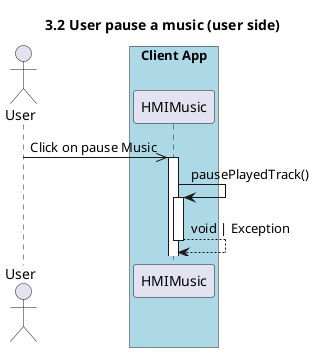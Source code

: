 @startuml 3.2 User pause a music (user side)
title 3.2 User pause a music (user side)

actor "User" as user
box "Client App" #LightBlue
    participant "HMIMusic" as hmi
end box

user ->> hmi++: Click on pause Music
hmi->hmi++: pausePlayedTrack()
return void | Exception

@enduml
